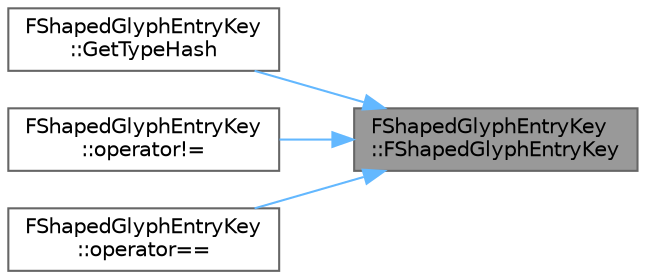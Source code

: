 digraph "FShapedGlyphEntryKey::FShapedGlyphEntryKey"
{
 // INTERACTIVE_SVG=YES
 // LATEX_PDF_SIZE
  bgcolor="transparent";
  edge [fontname=Helvetica,fontsize=10,labelfontname=Helvetica,labelfontsize=10];
  node [fontname=Helvetica,fontsize=10,shape=box,height=0.2,width=0.4];
  rankdir="RL";
  Node1 [id="Node000001",label="FShapedGlyphEntryKey\l::FShapedGlyphEntryKey",height=0.2,width=0.4,color="gray40", fillcolor="grey60", style="filled", fontcolor="black",tooltip=" "];
  Node1 -> Node2 [id="edge1_Node000001_Node000002",dir="back",color="steelblue1",style="solid",tooltip=" "];
  Node2 [id="Node000002",label="FShapedGlyphEntryKey\l::GetTypeHash",height=0.2,width=0.4,color="grey40", fillcolor="white", style="filled",URL="$dc/db3/structFShapedGlyphEntryKey.html#a7a979b7a1f8d35976f82783210657620",tooltip=" "];
  Node1 -> Node3 [id="edge2_Node000001_Node000003",dir="back",color="steelblue1",style="solid",tooltip=" "];
  Node3 [id="Node000003",label="FShapedGlyphEntryKey\l::operator!=",height=0.2,width=0.4,color="grey40", fillcolor="white", style="filled",URL="$dc/db3/structFShapedGlyphEntryKey.html#a57eca5063b7c73259956c136252b57ef",tooltip=" "];
  Node1 -> Node4 [id="edge3_Node000001_Node000004",dir="back",color="steelblue1",style="solid",tooltip=" "];
  Node4 [id="Node000004",label="FShapedGlyphEntryKey\l::operator==",height=0.2,width=0.4,color="grey40", fillcolor="white", style="filled",URL="$dc/db3/structFShapedGlyphEntryKey.html#a1d768c1482aefd0f5601d683a7c75017",tooltip=" "];
}
